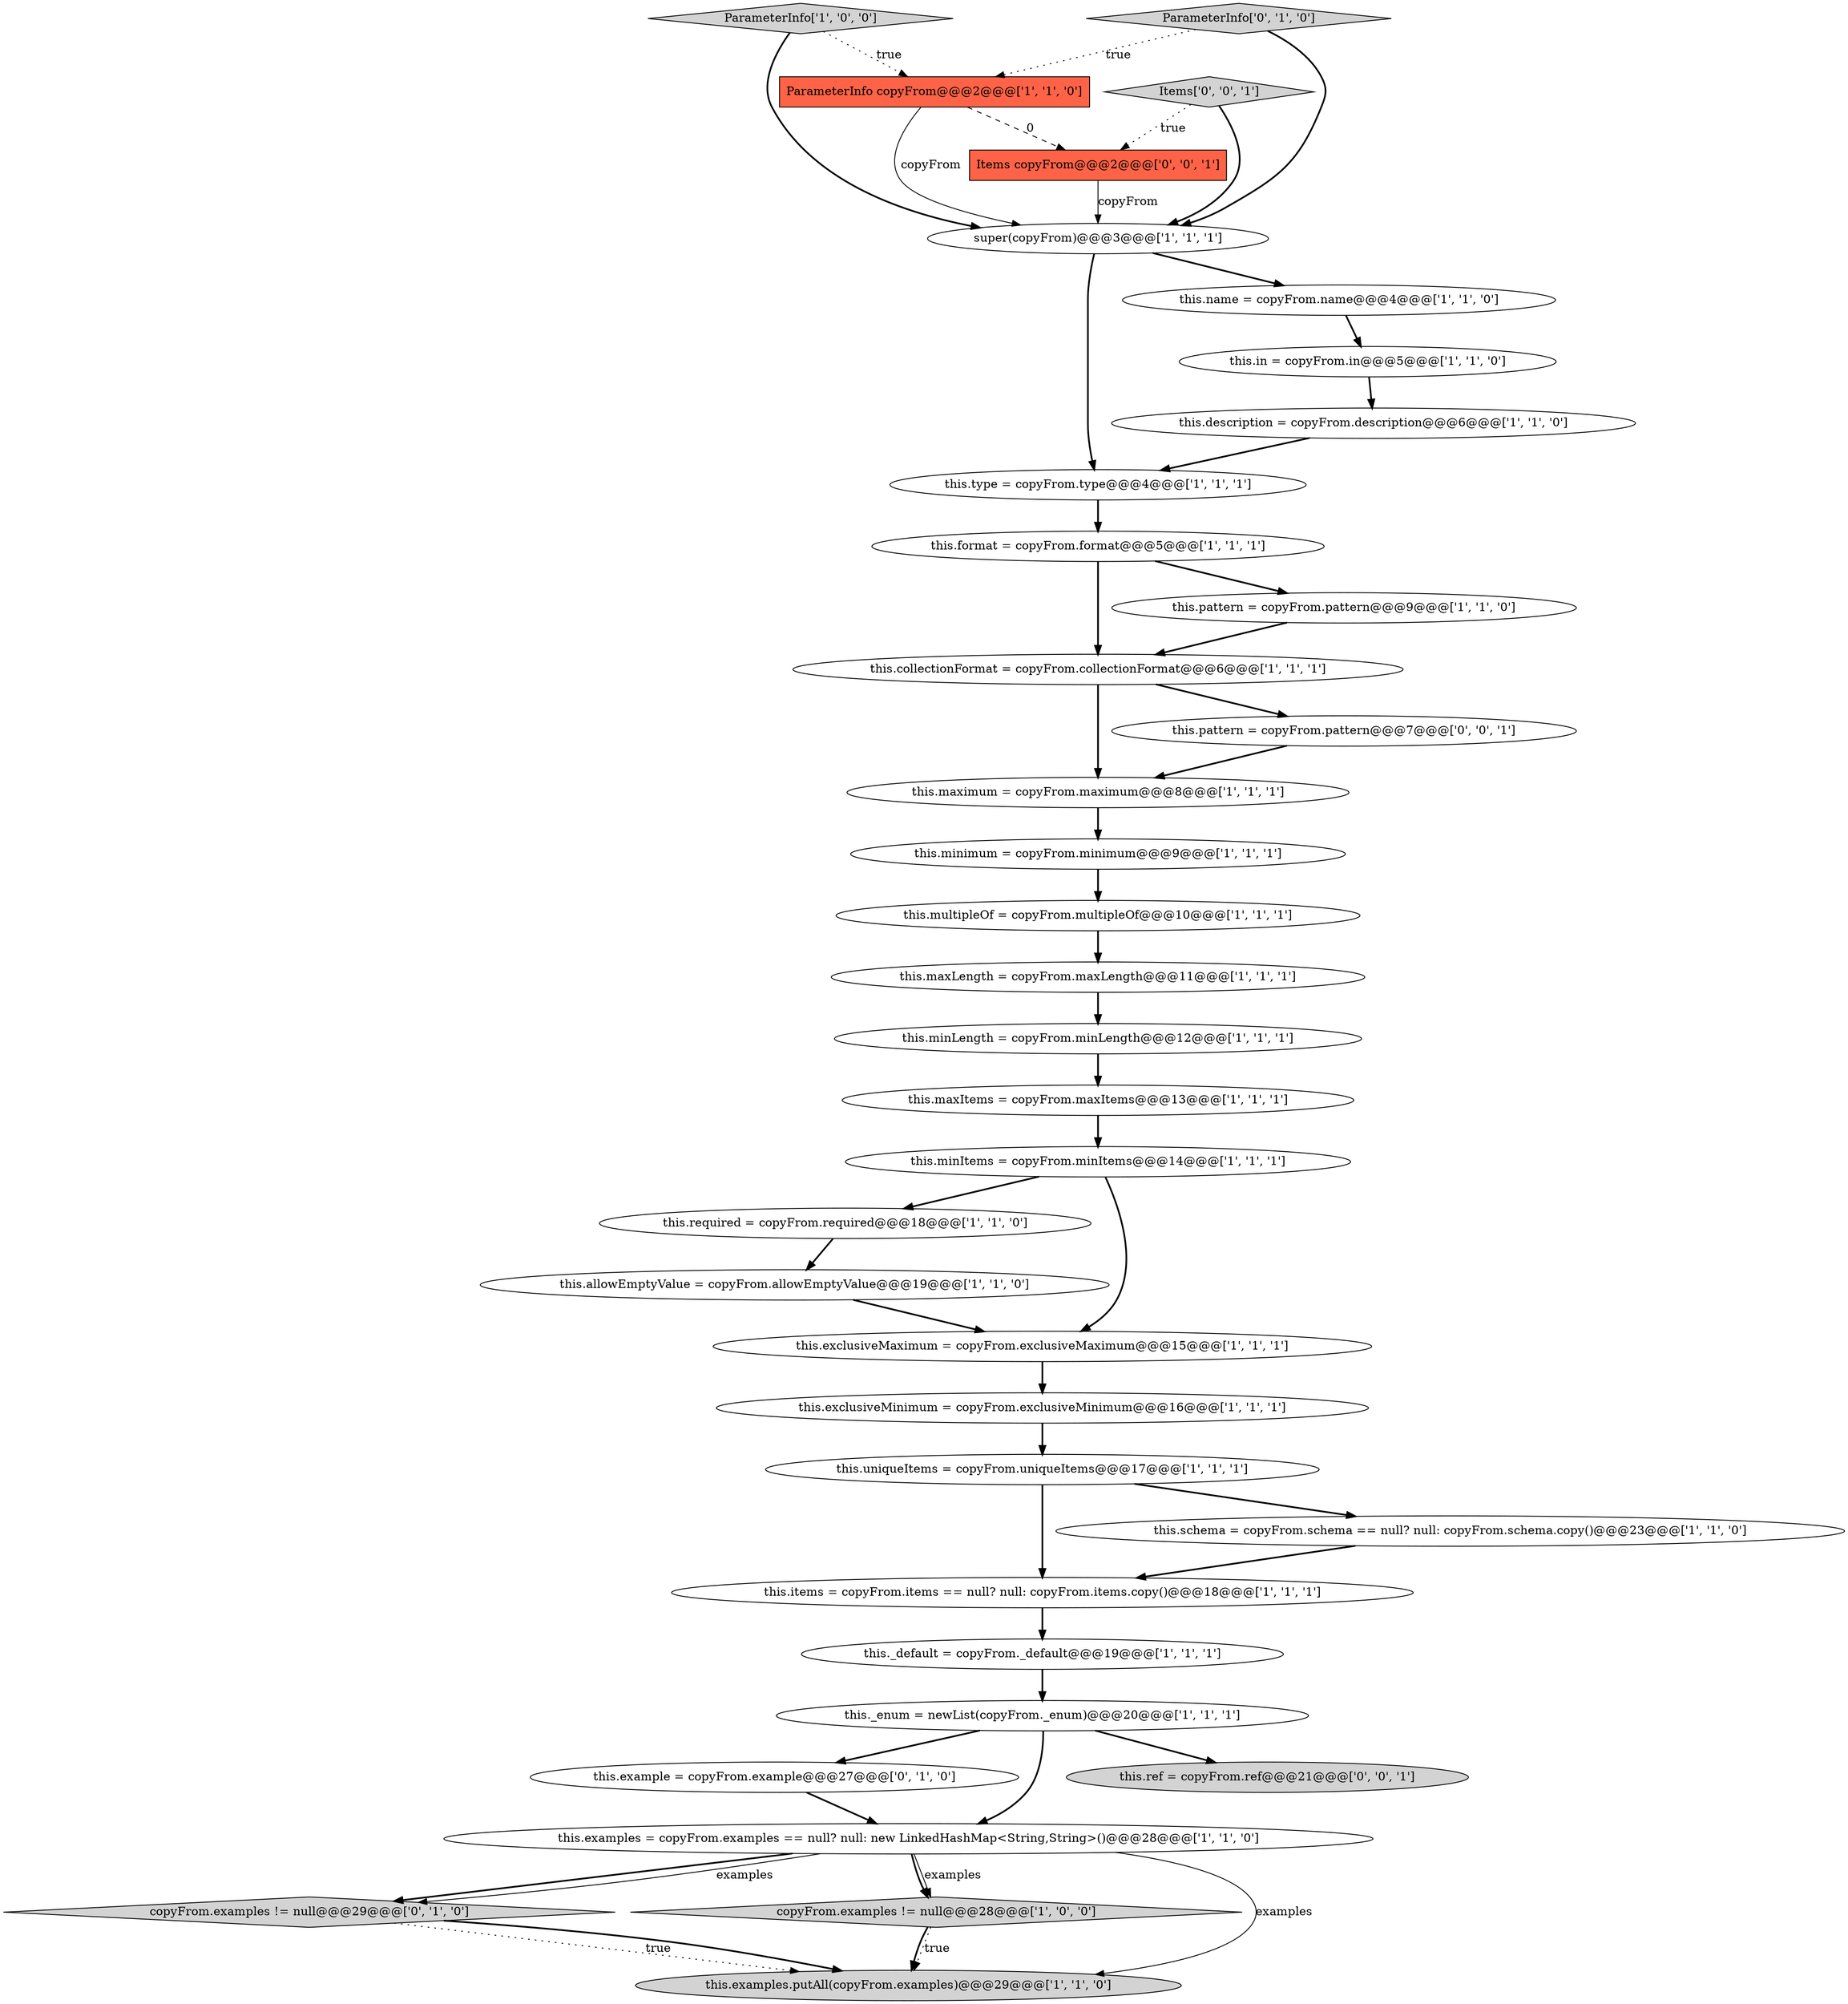 digraph {
12 [style = filled, label = "this.maxLength = copyFrom.maxLength@@@11@@@['1', '1', '1']", fillcolor = white, shape = ellipse image = "AAA0AAABBB1BBB"];
11 [style = filled, label = "this.collectionFormat = copyFrom.collectionFormat@@@6@@@['1', '1', '1']", fillcolor = white, shape = ellipse image = "AAA0AAABBB1BBB"];
17 [style = filled, label = "this.exclusiveMinimum = copyFrom.exclusiveMinimum@@@16@@@['1', '1', '1']", fillcolor = white, shape = ellipse image = "AAA0AAABBB1BBB"];
9 [style = filled, label = "this.items = copyFrom.items == null? null: copyFrom.items.copy()@@@18@@@['1', '1', '1']", fillcolor = white, shape = ellipse image = "AAA0AAABBB1BBB"];
26 [style = filled, label = "this.type = copyFrom.type@@@4@@@['1', '1', '1']", fillcolor = white, shape = ellipse image = "AAA0AAABBB1BBB"];
6 [style = filled, label = "this.maximum = copyFrom.maximum@@@8@@@['1', '1', '1']", fillcolor = white, shape = ellipse image = "AAA0AAABBB1BBB"];
30 [style = filled, label = "this.example = copyFrom.example@@@27@@@['0', '1', '0']", fillcolor = white, shape = ellipse image = "AAA1AAABBB2BBB"];
14 [style = filled, label = "ParameterInfo['1', '0', '0']", fillcolor = lightgray, shape = diamond image = "AAA0AAABBB1BBB"];
25 [style = filled, label = "super(copyFrom)@@@3@@@['1', '1', '1']", fillcolor = white, shape = ellipse image = "AAA0AAABBB1BBB"];
5 [style = filled, label = "this.required = copyFrom.required@@@18@@@['1', '1', '0']", fillcolor = white, shape = ellipse image = "AAA0AAABBB1BBB"];
13 [style = filled, label = "this.allowEmptyValue = copyFrom.allowEmptyValue@@@19@@@['1', '1', '0']", fillcolor = white, shape = ellipse image = "AAA0AAABBB1BBB"];
24 [style = filled, label = "this.pattern = copyFrom.pattern@@@9@@@['1', '1', '0']", fillcolor = white, shape = ellipse image = "AAA0AAABBB1BBB"];
15 [style = filled, label = "this.minItems = copyFrom.minItems@@@14@@@['1', '1', '1']", fillcolor = white, shape = ellipse image = "AAA0AAABBB1BBB"];
23 [style = filled, label = "this._enum = newList(copyFrom._enum)@@@20@@@['1', '1', '1']", fillcolor = white, shape = ellipse image = "AAA0AAABBB1BBB"];
21 [style = filled, label = "this.description = copyFrom.description@@@6@@@['1', '1', '0']", fillcolor = white, shape = ellipse image = "AAA0AAABBB1BBB"];
29 [style = filled, label = "copyFrom.examples != null@@@29@@@['0', '1', '0']", fillcolor = lightgray, shape = diamond image = "AAA0AAABBB2BBB"];
4 [style = filled, label = "this.multipleOf = copyFrom.multipleOf@@@10@@@['1', '1', '1']", fillcolor = white, shape = ellipse image = "AAA0AAABBB1BBB"];
22 [style = filled, label = "this.examples = copyFrom.examples == null? null: new LinkedHashMap<String,String>()@@@28@@@['1', '1', '0']", fillcolor = white, shape = ellipse image = "AAA0AAABBB1BBB"];
35 [style = filled, label = "this.ref = copyFrom.ref@@@21@@@['0', '0', '1']", fillcolor = lightgray, shape = ellipse image = "AAA0AAABBB3BBB"];
2 [style = filled, label = "this.maxItems = copyFrom.maxItems@@@13@@@['1', '1', '1']", fillcolor = white, shape = ellipse image = "AAA0AAABBB1BBB"];
1 [style = filled, label = "this.exclusiveMaximum = copyFrom.exclusiveMaximum@@@15@@@['1', '1', '1']", fillcolor = white, shape = ellipse image = "AAA0AAABBB1BBB"];
7 [style = filled, label = "this._default = copyFrom._default@@@19@@@['1', '1', '1']", fillcolor = white, shape = ellipse image = "AAA0AAABBB1BBB"];
19 [style = filled, label = "this.name = copyFrom.name@@@4@@@['1', '1', '0']", fillcolor = white, shape = ellipse image = "AAA0AAABBB1BBB"];
34 [style = filled, label = "Items copyFrom@@@2@@@['0', '0', '1']", fillcolor = tomato, shape = box image = "AAA0AAABBB3BBB"];
27 [style = filled, label = "this.minLength = copyFrom.minLength@@@12@@@['1', '1', '1']", fillcolor = white, shape = ellipse image = "AAA0AAABBB1BBB"];
20 [style = filled, label = "this.uniqueItems = copyFrom.uniqueItems@@@17@@@['1', '1', '1']", fillcolor = white, shape = ellipse image = "AAA0AAABBB1BBB"];
0 [style = filled, label = "this.minimum = copyFrom.minimum@@@9@@@['1', '1', '1']", fillcolor = white, shape = ellipse image = "AAA0AAABBB1BBB"];
10 [style = filled, label = "this.schema = copyFrom.schema == null? null: copyFrom.schema.copy()@@@23@@@['1', '1', '0']", fillcolor = white, shape = ellipse image = "AAA0AAABBB1BBB"];
33 [style = filled, label = "Items['0', '0', '1']", fillcolor = lightgray, shape = diamond image = "AAA0AAABBB3BBB"];
8 [style = filled, label = "copyFrom.examples != null@@@28@@@['1', '0', '0']", fillcolor = lightgray, shape = diamond image = "AAA0AAABBB1BBB"];
3 [style = filled, label = "this.format = copyFrom.format@@@5@@@['1', '1', '1']", fillcolor = white, shape = ellipse image = "AAA0AAABBB1BBB"];
32 [style = filled, label = "this.pattern = copyFrom.pattern@@@7@@@['0', '0', '1']", fillcolor = white, shape = ellipse image = "AAA0AAABBB3BBB"];
18 [style = filled, label = "this.examples.putAll(copyFrom.examples)@@@29@@@['1', '1', '0']", fillcolor = lightgray, shape = ellipse image = "AAA0AAABBB1BBB"];
31 [style = filled, label = "ParameterInfo['0', '1', '0']", fillcolor = lightgray, shape = diamond image = "AAA0AAABBB2BBB"];
28 [style = filled, label = "ParameterInfo copyFrom@@@2@@@['1', '1', '0']", fillcolor = tomato, shape = box image = "AAA0AAABBB1BBB"];
16 [style = filled, label = "this.in = copyFrom.in@@@5@@@['1', '1', '0']", fillcolor = white, shape = ellipse image = "AAA0AAABBB1BBB"];
23->30 [style = bold, label=""];
22->29 [style = bold, label=""];
7->23 [style = bold, label=""];
23->22 [style = bold, label=""];
3->24 [style = bold, label=""];
12->27 [style = bold, label=""];
3->11 [style = bold, label=""];
0->4 [style = bold, label=""];
22->8 [style = bold, label=""];
15->1 [style = bold, label=""];
20->10 [style = bold, label=""];
10->9 [style = bold, label=""];
25->19 [style = bold, label=""];
31->28 [style = dotted, label="true"];
6->0 [style = bold, label=""];
22->8 [style = solid, label="examples"];
25->26 [style = bold, label=""];
24->11 [style = bold, label=""];
30->22 [style = bold, label=""];
11->6 [style = bold, label=""];
17->20 [style = bold, label=""];
5->13 [style = bold, label=""];
11->32 [style = bold, label=""];
19->16 [style = bold, label=""];
8->18 [style = bold, label=""];
23->35 [style = bold, label=""];
16->21 [style = bold, label=""];
29->18 [style = dotted, label="true"];
14->28 [style = dotted, label="true"];
21->26 [style = bold, label=""];
1->17 [style = bold, label=""];
33->34 [style = dotted, label="true"];
15->5 [style = bold, label=""];
4->12 [style = bold, label=""];
32->6 [style = bold, label=""];
14->25 [style = bold, label=""];
13->1 [style = bold, label=""];
20->9 [style = bold, label=""];
28->25 [style = solid, label="copyFrom"];
31->25 [style = bold, label=""];
26->3 [style = bold, label=""];
29->18 [style = bold, label=""];
8->18 [style = dotted, label="true"];
33->25 [style = bold, label=""];
28->34 [style = dashed, label="0"];
34->25 [style = solid, label="copyFrom"];
2->15 [style = bold, label=""];
22->18 [style = solid, label="examples"];
22->29 [style = solid, label="examples"];
27->2 [style = bold, label=""];
9->7 [style = bold, label=""];
}
